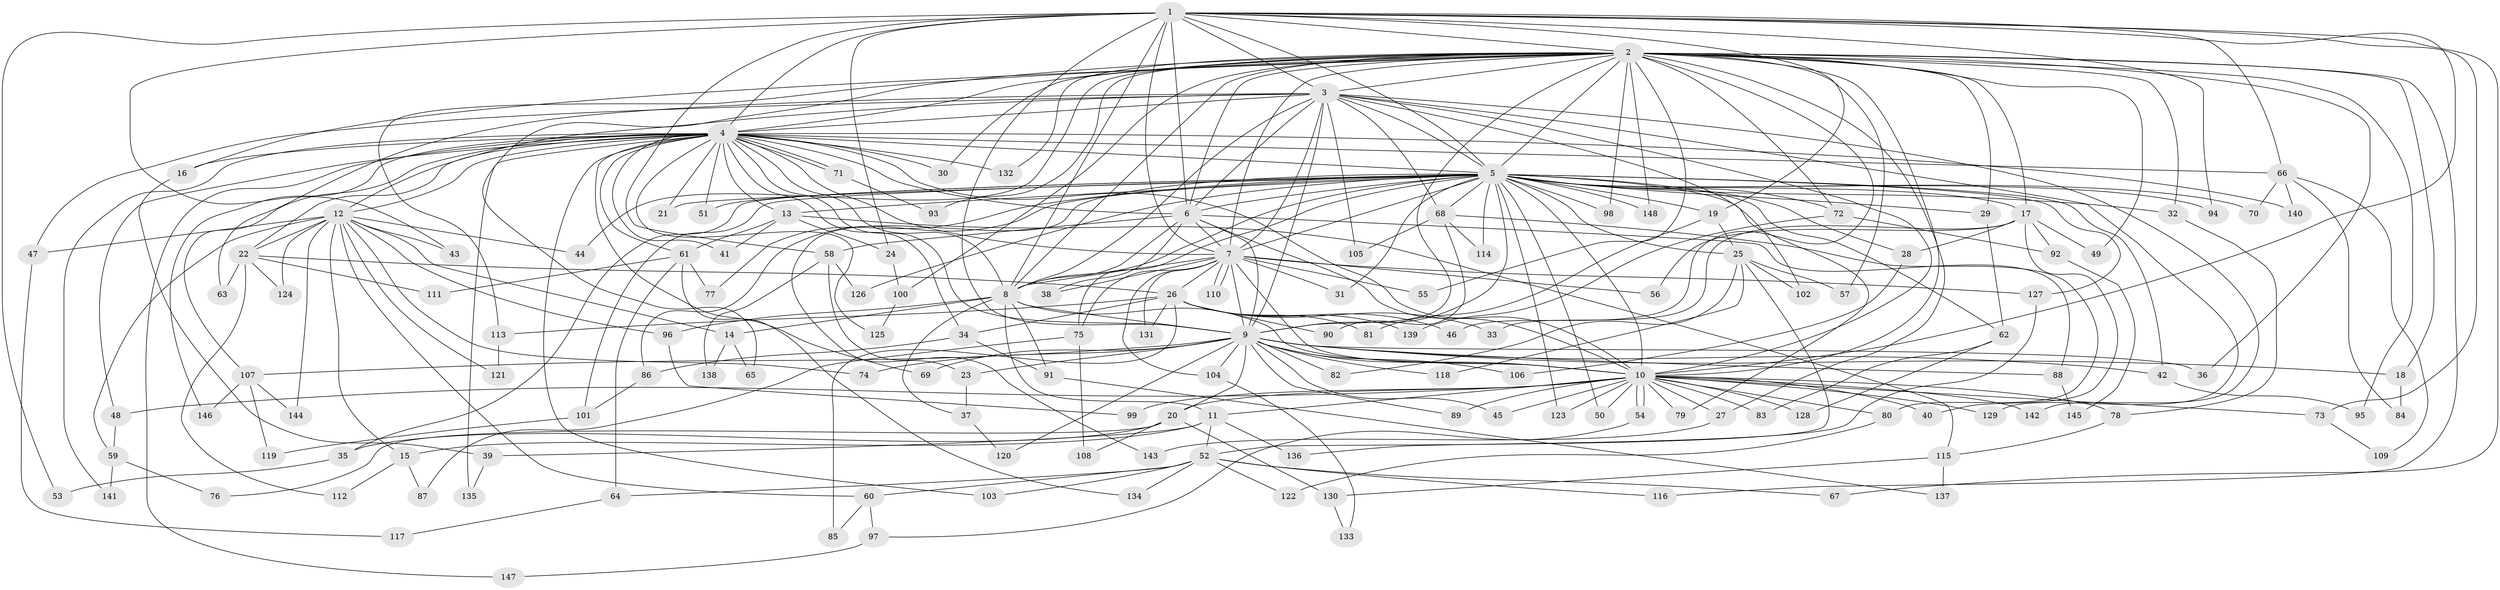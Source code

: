 // Generated by graph-tools (version 1.1) at 2025/01/03/09/25 03:01:26]
// undirected, 148 vertices, 321 edges
graph export_dot {
graph [start="1"]
  node [color=gray90,style=filled];
  1;
  2;
  3;
  4;
  5;
  6;
  7;
  8;
  9;
  10;
  11;
  12;
  13;
  14;
  15;
  16;
  17;
  18;
  19;
  20;
  21;
  22;
  23;
  24;
  25;
  26;
  27;
  28;
  29;
  30;
  31;
  32;
  33;
  34;
  35;
  36;
  37;
  38;
  39;
  40;
  41;
  42;
  43;
  44;
  45;
  46;
  47;
  48;
  49;
  50;
  51;
  52;
  53;
  54;
  55;
  56;
  57;
  58;
  59;
  60;
  61;
  62;
  63;
  64;
  65;
  66;
  67;
  68;
  69;
  70;
  71;
  72;
  73;
  74;
  75;
  76;
  77;
  78;
  79;
  80;
  81;
  82;
  83;
  84;
  85;
  86;
  87;
  88;
  89;
  90;
  91;
  92;
  93;
  94;
  95;
  96;
  97;
  98;
  99;
  100;
  101;
  102;
  103;
  104;
  105;
  106;
  107;
  108;
  109;
  110;
  111;
  112;
  113;
  114;
  115;
  116;
  117;
  118;
  119;
  120;
  121;
  122;
  123;
  124;
  125;
  126;
  127;
  128;
  129;
  130;
  131;
  132;
  133;
  134;
  135;
  136;
  137;
  138;
  139;
  140;
  141;
  142;
  143;
  144;
  145;
  146;
  147;
  148;
  1 -- 2;
  1 -- 3;
  1 -- 4;
  1 -- 5;
  1 -- 6;
  1 -- 7;
  1 -- 8;
  1 -- 9;
  1 -- 10;
  1 -- 19;
  1 -- 24;
  1 -- 43;
  1 -- 53;
  1 -- 58;
  1 -- 66;
  1 -- 67;
  1 -- 73;
  1 -- 94;
  2 -- 3;
  2 -- 4;
  2 -- 5;
  2 -- 6;
  2 -- 7;
  2 -- 8;
  2 -- 9;
  2 -- 10;
  2 -- 16;
  2 -- 17;
  2 -- 18;
  2 -- 27;
  2 -- 29;
  2 -- 30;
  2 -- 32;
  2 -- 36;
  2 -- 44;
  2 -- 46;
  2 -- 49;
  2 -- 55;
  2 -- 57;
  2 -- 65;
  2 -- 72;
  2 -- 93;
  2 -- 95;
  2 -- 98;
  2 -- 100;
  2 -- 113;
  2 -- 116;
  2 -- 132;
  2 -- 148;
  3 -- 4;
  3 -- 5;
  3 -- 6;
  3 -- 7;
  3 -- 8;
  3 -- 9;
  3 -- 10;
  3 -- 12;
  3 -- 47;
  3 -- 63;
  3 -- 68;
  3 -- 102;
  3 -- 105;
  3 -- 129;
  3 -- 142;
  4 -- 5;
  4 -- 6;
  4 -- 7;
  4 -- 8;
  4 -- 9;
  4 -- 10;
  4 -- 12;
  4 -- 13;
  4 -- 16;
  4 -- 21;
  4 -- 22;
  4 -- 30;
  4 -- 34;
  4 -- 41;
  4 -- 48;
  4 -- 51;
  4 -- 61;
  4 -- 66;
  4 -- 69;
  4 -- 71;
  4 -- 71;
  4 -- 103;
  4 -- 107;
  4 -- 125;
  4 -- 132;
  4 -- 135;
  4 -- 140;
  4 -- 141;
  4 -- 146;
  4 -- 147;
  5 -- 6;
  5 -- 7;
  5 -- 8;
  5 -- 9;
  5 -- 10;
  5 -- 13;
  5 -- 17;
  5 -- 19;
  5 -- 21;
  5 -- 23;
  5 -- 25;
  5 -- 28;
  5 -- 29;
  5 -- 31;
  5 -- 32;
  5 -- 35;
  5 -- 42;
  5 -- 50;
  5 -- 51;
  5 -- 62;
  5 -- 68;
  5 -- 70;
  5 -- 72;
  5 -- 75;
  5 -- 77;
  5 -- 79;
  5 -- 86;
  5 -- 94;
  5 -- 98;
  5 -- 101;
  5 -- 114;
  5 -- 123;
  5 -- 126;
  5 -- 127;
  5 -- 148;
  6 -- 7;
  6 -- 8;
  6 -- 9;
  6 -- 10;
  6 -- 38;
  6 -- 58;
  6 -- 88;
  7 -- 8;
  7 -- 9;
  7 -- 10;
  7 -- 26;
  7 -- 31;
  7 -- 38;
  7 -- 55;
  7 -- 56;
  7 -- 75;
  7 -- 104;
  7 -- 110;
  7 -- 110;
  7 -- 127;
  7 -- 131;
  8 -- 9;
  8 -- 10;
  8 -- 11;
  8 -- 14;
  8 -- 37;
  8 -- 91;
  8 -- 96;
  9 -- 10;
  9 -- 18;
  9 -- 20;
  9 -- 23;
  9 -- 36;
  9 -- 42;
  9 -- 45;
  9 -- 69;
  9 -- 74;
  9 -- 82;
  9 -- 88;
  9 -- 89;
  9 -- 104;
  9 -- 106;
  9 -- 107;
  9 -- 118;
  9 -- 120;
  10 -- 11;
  10 -- 20;
  10 -- 27;
  10 -- 40;
  10 -- 45;
  10 -- 48;
  10 -- 50;
  10 -- 54;
  10 -- 54;
  10 -- 73;
  10 -- 78;
  10 -- 79;
  10 -- 80;
  10 -- 83;
  10 -- 89;
  10 -- 99;
  10 -- 123;
  10 -- 128;
  10 -- 129;
  10 -- 142;
  11 -- 15;
  11 -- 39;
  11 -- 52;
  11 -- 136;
  12 -- 14;
  12 -- 15;
  12 -- 22;
  12 -- 43;
  12 -- 44;
  12 -- 47;
  12 -- 59;
  12 -- 60;
  12 -- 74;
  12 -- 96;
  12 -- 121;
  12 -- 124;
  12 -- 144;
  13 -- 24;
  13 -- 41;
  13 -- 61;
  13 -- 115;
  14 -- 65;
  14 -- 138;
  15 -- 87;
  15 -- 112;
  16 -- 39;
  17 -- 28;
  17 -- 33;
  17 -- 40;
  17 -- 49;
  17 -- 56;
  17 -- 92;
  18 -- 84;
  19 -- 25;
  19 -- 81;
  20 -- 35;
  20 -- 76;
  20 -- 108;
  20 -- 130;
  22 -- 26;
  22 -- 63;
  22 -- 111;
  22 -- 112;
  22 -- 124;
  23 -- 37;
  24 -- 100;
  25 -- 52;
  25 -- 57;
  25 -- 82;
  25 -- 102;
  25 -- 118;
  26 -- 33;
  26 -- 34;
  26 -- 46;
  26 -- 81;
  26 -- 85;
  26 -- 90;
  26 -- 113;
  26 -- 131;
  26 -- 139;
  27 -- 143;
  28 -- 106;
  29 -- 62;
  32 -- 78;
  34 -- 86;
  34 -- 91;
  35 -- 53;
  37 -- 120;
  39 -- 135;
  42 -- 95;
  47 -- 117;
  48 -- 59;
  52 -- 60;
  52 -- 64;
  52 -- 67;
  52 -- 103;
  52 -- 116;
  52 -- 122;
  52 -- 134;
  54 -- 97;
  58 -- 126;
  58 -- 138;
  58 -- 143;
  59 -- 76;
  59 -- 141;
  60 -- 85;
  60 -- 97;
  61 -- 64;
  61 -- 77;
  61 -- 111;
  61 -- 134;
  62 -- 83;
  62 -- 128;
  64 -- 117;
  66 -- 70;
  66 -- 84;
  66 -- 109;
  66 -- 140;
  68 -- 80;
  68 -- 90;
  68 -- 105;
  68 -- 114;
  71 -- 93;
  72 -- 92;
  72 -- 139;
  73 -- 109;
  75 -- 87;
  75 -- 108;
  78 -- 115;
  80 -- 122;
  86 -- 101;
  88 -- 145;
  91 -- 137;
  92 -- 145;
  96 -- 99;
  97 -- 147;
  100 -- 125;
  101 -- 119;
  104 -- 133;
  107 -- 119;
  107 -- 144;
  107 -- 146;
  113 -- 121;
  115 -- 130;
  115 -- 137;
  127 -- 136;
  130 -- 133;
}
